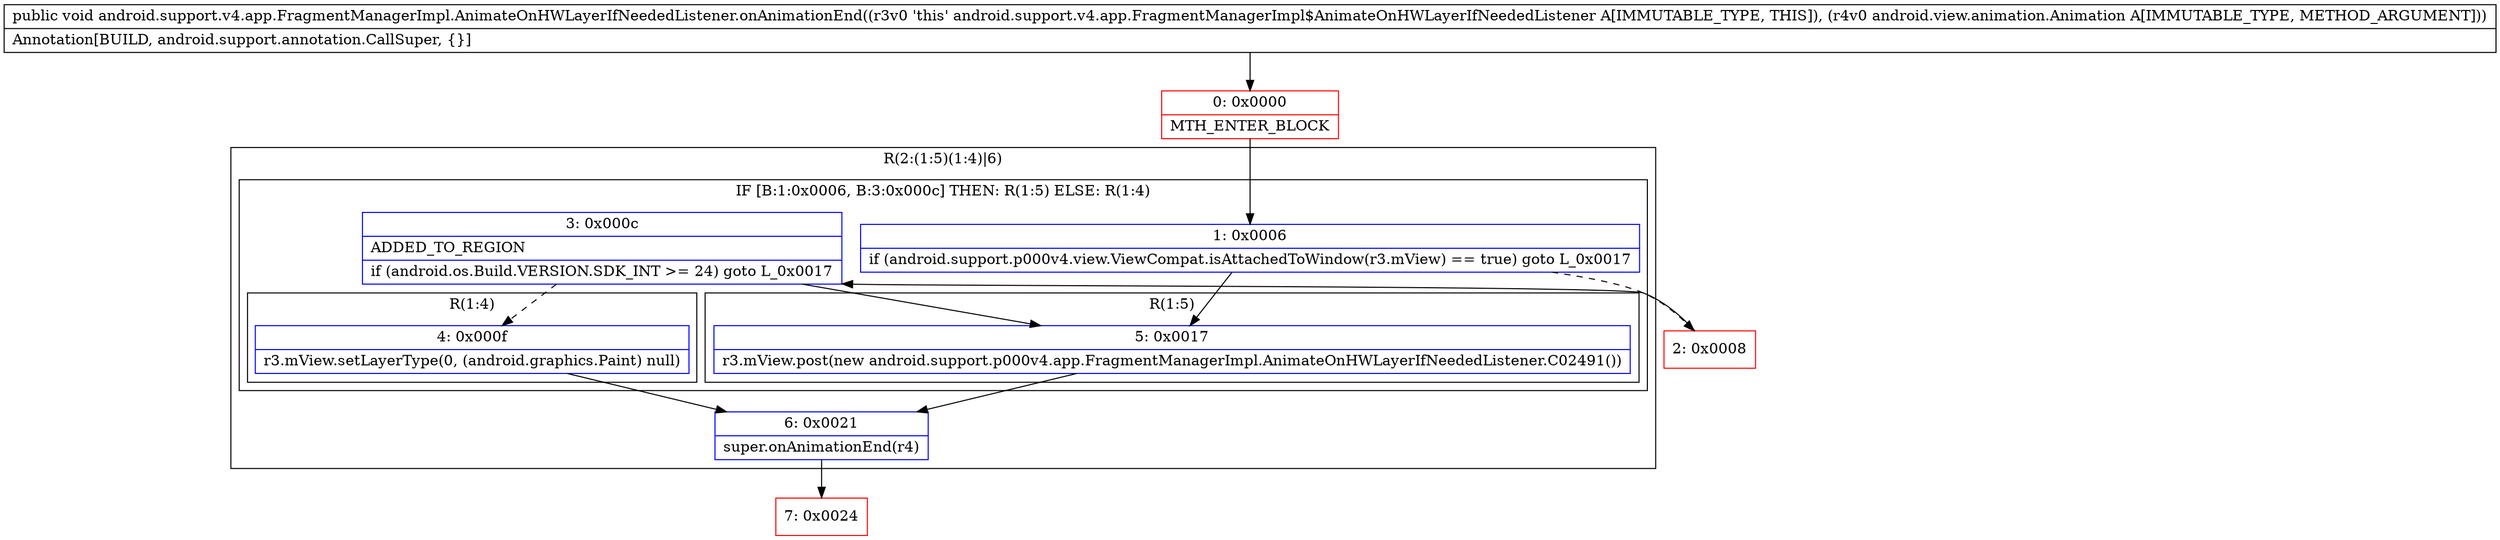 digraph "CFG forandroid.support.v4.app.FragmentManagerImpl.AnimateOnHWLayerIfNeededListener.onAnimationEnd(Landroid\/view\/animation\/Animation;)V" {
subgraph cluster_Region_441488577 {
label = "R(2:(1:5)(1:4)|6)";
node [shape=record,color=blue];
subgraph cluster_IfRegion_377994538 {
label = "IF [B:1:0x0006, B:3:0x000c] THEN: R(1:5) ELSE: R(1:4)";
node [shape=record,color=blue];
Node_1 [shape=record,label="{1\:\ 0x0006|if (android.support.p000v4.view.ViewCompat.isAttachedToWindow(r3.mView) == true) goto L_0x0017\l}"];
Node_3 [shape=record,label="{3\:\ 0x000c|ADDED_TO_REGION\l|if (android.os.Build.VERSION.SDK_INT \>= 24) goto L_0x0017\l}"];
subgraph cluster_Region_863706465 {
label = "R(1:5)";
node [shape=record,color=blue];
Node_5 [shape=record,label="{5\:\ 0x0017|r3.mView.post(new android.support.p000v4.app.FragmentManagerImpl.AnimateOnHWLayerIfNeededListener.C02491())\l}"];
}
subgraph cluster_Region_1031465888 {
label = "R(1:4)";
node [shape=record,color=blue];
Node_4 [shape=record,label="{4\:\ 0x000f|r3.mView.setLayerType(0, (android.graphics.Paint) null)\l}"];
}
}
Node_6 [shape=record,label="{6\:\ 0x0021|super.onAnimationEnd(r4)\l}"];
}
Node_0 [shape=record,color=red,label="{0\:\ 0x0000|MTH_ENTER_BLOCK\l}"];
Node_2 [shape=record,color=red,label="{2\:\ 0x0008}"];
Node_7 [shape=record,color=red,label="{7\:\ 0x0024}"];
MethodNode[shape=record,label="{public void android.support.v4.app.FragmentManagerImpl.AnimateOnHWLayerIfNeededListener.onAnimationEnd((r3v0 'this' android.support.v4.app.FragmentManagerImpl$AnimateOnHWLayerIfNeededListener A[IMMUTABLE_TYPE, THIS]), (r4v0 android.view.animation.Animation A[IMMUTABLE_TYPE, METHOD_ARGUMENT]))  | Annotation[BUILD, android.support.annotation.CallSuper, \{\}]\l}"];
MethodNode -> Node_0;
Node_1 -> Node_2[style=dashed];
Node_1 -> Node_5;
Node_3 -> Node_4[style=dashed];
Node_3 -> Node_5;
Node_5 -> Node_6;
Node_4 -> Node_6;
Node_6 -> Node_7;
Node_0 -> Node_1;
Node_2 -> Node_3;
}


